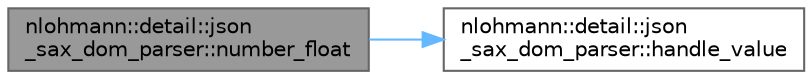 digraph "nlohmann::detail::json_sax_dom_parser::number_float"
{
 // LATEX_PDF_SIZE
  bgcolor="transparent";
  edge [fontname=Helvetica,fontsize=10,labelfontname=Helvetica,labelfontsize=10];
  node [fontname=Helvetica,fontsize=10,shape=box,height=0.2,width=0.4];
  rankdir="LR";
  Node1 [label="nlohmann::detail::json\l_sax_dom_parser::number_float",height=0.2,width=0.4,color="gray40", fillcolor="grey60", style="filled", fontcolor="black",tooltip=" "];
  Node1 -> Node2 [color="steelblue1",style="solid"];
  Node2 [label="nlohmann::detail::json\l_sax_dom_parser::handle_value",height=0.2,width=0.4,color="grey40", fillcolor="white", style="filled",URL="$a01967.html#a7e85f4268a41583d533893c15873abdb",tooltip=" "];
}
